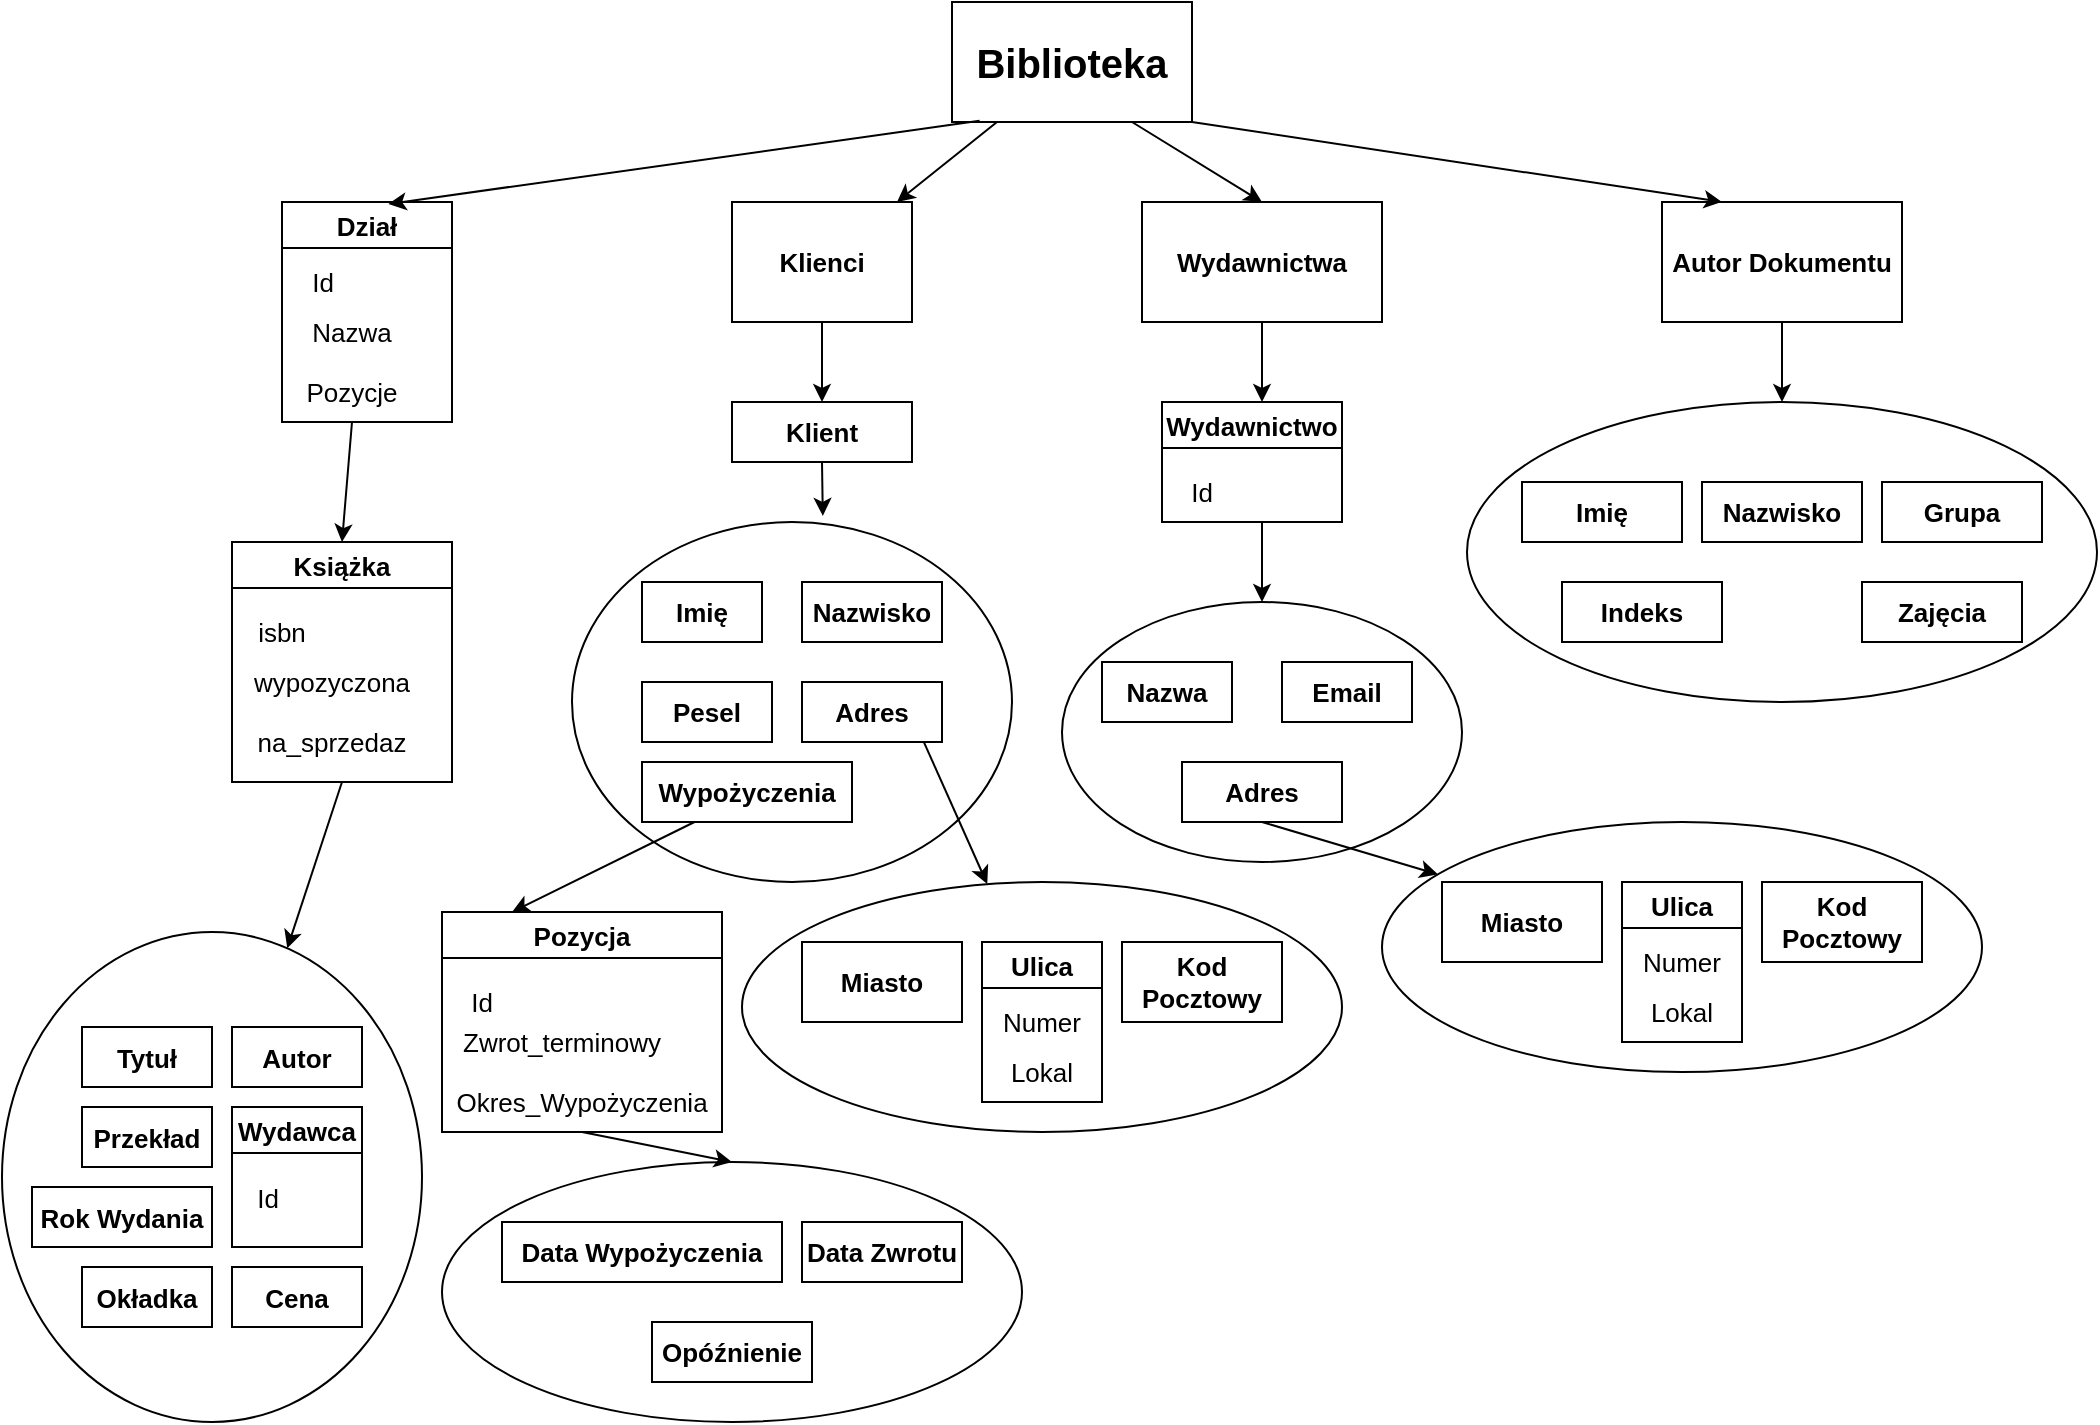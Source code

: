 <mxfile version="15.5.8" type="device"><diagram id="R2lEEEUBdFMjLlhIrx00" name="Page-1"><mxGraphModel dx="1888" dy="579" grid="1" gridSize="10" guides="1" tooltips="1" connect="1" arrows="1" fold="1" page="1" pageScale="1" pageWidth="850" pageHeight="1100" math="0" shadow="0" extFonts="Permanent Marker^https://fonts.googleapis.com/css?family=Permanent+Marker"><root><mxCell id="0"/><mxCell id="1" parent="0"/><mxCell id="2Wn6b35PhloxALT46xEk-96" value="" style="ellipse;whiteSpace=wrap;html=1;fontSize=13;" vertex="1" parent="1"><mxGeometry x="-110" y="475" width="210" height="245" as="geometry"/></mxCell><mxCell id="2Wn6b35PhloxALT46xEk-86" value="" style="ellipse;whiteSpace=wrap;html=1;fontSize=13;" vertex="1" parent="1"><mxGeometry x="110" y="590" width="290" height="130" as="geometry"/></mxCell><mxCell id="2Wn6b35PhloxALT46xEk-73" value="" style="ellipse;whiteSpace=wrap;html=1;fontSize=13;" vertex="1" parent="1"><mxGeometry x="260" y="450" width="300" height="125" as="geometry"/></mxCell><mxCell id="2Wn6b35PhloxALT46xEk-65" value="" style="ellipse;whiteSpace=wrap;html=1;fontSize=13;" vertex="1" parent="1"><mxGeometry x="175" y="270" width="220" height="180" as="geometry"/></mxCell><mxCell id="2Wn6b35PhloxALT46xEk-59" value="" style="ellipse;whiteSpace=wrap;html=1;fontSize=13;" vertex="1" parent="1"><mxGeometry x="580" y="420" width="300" height="125" as="geometry"/></mxCell><mxCell id="2Wn6b35PhloxALT46xEk-46" value="" style="ellipse;whiteSpace=wrap;html=1;fontSize=13;" vertex="1" parent="1"><mxGeometry x="420" y="310" width="200" height="130" as="geometry"/></mxCell><mxCell id="2Wn6b35PhloxALT46xEk-38" value="" style="ellipse;whiteSpace=wrap;html=1;fontSize=13;" vertex="1" parent="1"><mxGeometry x="622.5" y="210" width="315" height="150" as="geometry"/></mxCell><mxCell id="2Wn6b35PhloxALT46xEk-3" value="&lt;font style=&quot;font-size: 20px&quot;&gt;&lt;b&gt;Biblioteka&lt;/b&gt;&lt;/font&gt;" style="rounded=0;whiteSpace=wrap;html=1;" vertex="1" parent="1"><mxGeometry x="365" y="10" width="120" height="60" as="geometry"/></mxCell><mxCell id="2Wn6b35PhloxALT46xEk-4" value="Dział" style="swimlane;fontSize=13;fontStyle=1" vertex="1" parent="1"><mxGeometry x="30" y="110" width="85" height="110" as="geometry"/></mxCell><mxCell id="2Wn6b35PhloxALT46xEk-5" value="Id" style="text;html=1;align=center;verticalAlign=middle;resizable=0;points=[];autosize=1;strokeColor=none;fillColor=none;fontSize=13;" vertex="1" parent="2Wn6b35PhloxALT46xEk-4"><mxGeometry x="5" y="30" width="30" height="20" as="geometry"/></mxCell><mxCell id="2Wn6b35PhloxALT46xEk-6" value="Nazwa" style="text;html=1;strokeColor=none;fillColor=none;align=center;verticalAlign=middle;whiteSpace=wrap;rounded=0;fontSize=13;" vertex="1" parent="2Wn6b35PhloxALT46xEk-4"><mxGeometry x="5" y="50" width="60" height="30" as="geometry"/></mxCell><mxCell id="2Wn6b35PhloxALT46xEk-7" value="Pozycje" style="text;html=1;strokeColor=none;fillColor=none;align=center;verticalAlign=middle;whiteSpace=wrap;rounded=0;fontSize=13;" vertex="1" parent="2Wn6b35PhloxALT46xEk-4"><mxGeometry x="5" y="80" width="60" height="30" as="geometry"/></mxCell><mxCell id="2Wn6b35PhloxALT46xEk-9" value="" style="endArrow=classic;html=1;rounded=0;fontSize=13;exitX=0.115;exitY=0.99;exitDx=0;exitDy=0;exitPerimeter=0;entryX=0.626;entryY=0.009;entryDx=0;entryDy=0;entryPerimeter=0;" edge="1" parent="1" source="2Wn6b35PhloxALT46xEk-3" target="2Wn6b35PhloxALT46xEk-4"><mxGeometry width="50" height="50" relative="1" as="geometry"><mxPoint x="400" y="220" as="sourcePoint"/><mxPoint x="450" y="170" as="targetPoint"/></mxGeometry></mxCell><mxCell id="2Wn6b35PhloxALT46xEk-12" value="&lt;b&gt;Klienci&lt;/b&gt;" style="rounded=0;whiteSpace=wrap;html=1;fontSize=13;" vertex="1" parent="1"><mxGeometry x="255" y="110" width="90" height="60" as="geometry"/></mxCell><mxCell id="2Wn6b35PhloxALT46xEk-13" value="" style="endArrow=classic;html=1;rounded=0;fontSize=13;" edge="1" parent="1" source="2Wn6b35PhloxALT46xEk-3" target="2Wn6b35PhloxALT46xEk-12"><mxGeometry width="50" height="50" relative="1" as="geometry"><mxPoint x="400" y="220" as="sourcePoint"/><mxPoint x="450" y="170" as="targetPoint"/></mxGeometry></mxCell><mxCell id="2Wn6b35PhloxALT46xEk-16" value="&lt;b&gt;Imię&lt;/b&gt;" style="rounded=0;whiteSpace=wrap;html=1;fontSize=13;" vertex="1" parent="1"><mxGeometry x="210" y="300" width="60" height="30" as="geometry"/></mxCell><mxCell id="2Wn6b35PhloxALT46xEk-17" value="&lt;b&gt;Klient&lt;/b&gt;" style="rounded=0;whiteSpace=wrap;html=1;fontSize=13;" vertex="1" parent="1"><mxGeometry x="255" y="210" width="90" height="30" as="geometry"/></mxCell><mxCell id="2Wn6b35PhloxALT46xEk-18" value="&lt;b&gt;Wydawnictwa&lt;/b&gt;" style="rounded=0;whiteSpace=wrap;html=1;fontSize=13;" vertex="1" parent="1"><mxGeometry x="460" y="110" width="120" height="60" as="geometry"/></mxCell><mxCell id="2Wn6b35PhloxALT46xEk-20" value="&lt;b&gt;Autor Dokumentu&lt;/b&gt;" style="rounded=0;whiteSpace=wrap;html=1;fontSize=13;" vertex="1" parent="1"><mxGeometry x="720" y="110" width="120" height="60" as="geometry"/></mxCell><mxCell id="2Wn6b35PhloxALT46xEk-21" value="" style="endArrow=classic;html=1;rounded=0;fontSize=13;exitX=0.5;exitY=1;exitDx=0;exitDy=0;entryX=0.5;entryY=0;entryDx=0;entryDy=0;" edge="1" parent="1" source="2Wn6b35PhloxALT46xEk-12" target="2Wn6b35PhloxALT46xEk-17"><mxGeometry width="50" height="50" relative="1" as="geometry"><mxPoint x="400" y="370" as="sourcePoint"/><mxPoint x="450" y="320" as="targetPoint"/></mxGeometry></mxCell><mxCell id="2Wn6b35PhloxALT46xEk-22" value="" style="endArrow=classic;html=1;rounded=0;fontSize=13;exitX=0.5;exitY=1;exitDx=0;exitDy=0;entryX=0.5;entryY=0;entryDx=0;entryDy=0;" edge="1" parent="1" source="2Wn6b35PhloxALT46xEk-18"><mxGeometry width="50" height="50" relative="1" as="geometry"><mxPoint x="400" y="270" as="sourcePoint"/><mxPoint x="520" y="210" as="targetPoint"/></mxGeometry></mxCell><mxCell id="2Wn6b35PhloxALT46xEk-23" value="Książka" style="swimlane;fontSize=13;startSize=23;" vertex="1" parent="1"><mxGeometry x="5" y="280" width="110" height="120" as="geometry"/></mxCell><mxCell id="2Wn6b35PhloxALT46xEk-24" value="isbn" style="text;html=1;strokeColor=none;fillColor=none;align=center;verticalAlign=middle;whiteSpace=wrap;rounded=0;fontSize=13;" vertex="1" parent="2Wn6b35PhloxALT46xEk-23"><mxGeometry y="30" width="50" height="30" as="geometry"/></mxCell><mxCell id="2Wn6b35PhloxALT46xEk-25" value="wypozyczona" style="text;html=1;strokeColor=none;fillColor=none;align=center;verticalAlign=middle;whiteSpace=wrap;rounded=0;fontSize=13;" vertex="1" parent="2Wn6b35PhloxALT46xEk-23"><mxGeometry x="20" y="55" width="60" height="30" as="geometry"/></mxCell><mxCell id="2Wn6b35PhloxALT46xEk-26" value="na_sprzedaz" style="text;html=1;strokeColor=none;fillColor=none;align=center;verticalAlign=middle;whiteSpace=wrap;rounded=0;fontSize=13;" vertex="1" parent="2Wn6b35PhloxALT46xEk-23"><mxGeometry x="20" y="85" width="60" height="30" as="geometry"/></mxCell><mxCell id="2Wn6b35PhloxALT46xEk-28" style="edgeStyle=orthogonalEdgeStyle;rounded=0;orthogonalLoop=1;jettySize=auto;html=1;exitX=0.5;exitY=1;exitDx=0;exitDy=0;fontSize=13;" edge="1" parent="1" source="2Wn6b35PhloxALT46xEk-16" target="2Wn6b35PhloxALT46xEk-16"><mxGeometry relative="1" as="geometry"/></mxCell><mxCell id="2Wn6b35PhloxALT46xEk-29" value="" style="endArrow=classic;html=1;rounded=0;fontSize=13;exitX=0.5;exitY=1;exitDx=0;exitDy=0;entryX=0.5;entryY=0;entryDx=0;entryDy=0;" edge="1" parent="1" source="2Wn6b35PhloxALT46xEk-7" target="2Wn6b35PhloxALT46xEk-23"><mxGeometry width="50" height="50" relative="1" as="geometry"><mxPoint x="250" y="261.8" as="sourcePoint"/><mxPoint x="-45.64" y="270.0" as="targetPoint"/></mxGeometry></mxCell><mxCell id="2Wn6b35PhloxALT46xEk-30" value="" style="endArrow=classic;html=1;rounded=0;fontSize=13;exitX=0.75;exitY=1;exitDx=0;exitDy=0;entryX=0.5;entryY=0;entryDx=0;entryDy=0;" edge="1" parent="1" source="2Wn6b35PhloxALT46xEk-3" target="2Wn6b35PhloxALT46xEk-18"><mxGeometry width="50" height="50" relative="1" as="geometry"><mxPoint x="400" y="270" as="sourcePoint"/><mxPoint x="450" y="220" as="targetPoint"/></mxGeometry></mxCell><mxCell id="2Wn6b35PhloxALT46xEk-31" value="" style="endArrow=classic;html=1;rounded=0;fontSize=13;exitX=1;exitY=1;exitDx=0;exitDy=0;entryX=0.25;entryY=0;entryDx=0;entryDy=0;" edge="1" parent="1" source="2Wn6b35PhloxALT46xEk-3" target="2Wn6b35PhloxALT46xEk-20"><mxGeometry width="50" height="50" relative="1" as="geometry"><mxPoint x="400" y="270" as="sourcePoint"/><mxPoint x="450" y="220" as="targetPoint"/></mxGeometry></mxCell><mxCell id="2Wn6b35PhloxALT46xEk-32" value="&lt;b&gt;Imię&lt;/b&gt;" style="rounded=0;whiteSpace=wrap;html=1;fontSize=13;" vertex="1" parent="1"><mxGeometry x="650" y="250" width="80" height="30" as="geometry"/></mxCell><mxCell id="2Wn6b35PhloxALT46xEk-33" value="&lt;b&gt;Nazwisko&lt;/b&gt;" style="rounded=0;whiteSpace=wrap;html=1;fontSize=13;" vertex="1" parent="1"><mxGeometry x="740" y="250" width="80" height="30" as="geometry"/></mxCell><mxCell id="2Wn6b35PhloxALT46xEk-34" value="&lt;b&gt;Indeks&lt;/b&gt;" style="rounded=0;whiteSpace=wrap;html=1;fontSize=13;" vertex="1" parent="1"><mxGeometry x="670" y="300" width="80" height="30" as="geometry"/></mxCell><mxCell id="2Wn6b35PhloxALT46xEk-35" value="&lt;b&gt;Grupa&lt;/b&gt;" style="rounded=0;whiteSpace=wrap;html=1;fontSize=13;" vertex="1" parent="1"><mxGeometry x="830" y="250" width="80" height="30" as="geometry"/></mxCell><mxCell id="2Wn6b35PhloxALT46xEk-37" value="&lt;b&gt;Zajęcia&lt;/b&gt;" style="rounded=0;whiteSpace=wrap;html=1;fontSize=13;" vertex="1" parent="1"><mxGeometry x="820" y="300" width="80" height="30" as="geometry"/></mxCell><mxCell id="2Wn6b35PhloxALT46xEk-40" value="" style="endArrow=classic;html=1;rounded=0;fontSize=13;exitX=0.5;exitY=1;exitDx=0;exitDy=0;" edge="1" parent="1" source="2Wn6b35PhloxALT46xEk-20" target="2Wn6b35PhloxALT46xEk-38"><mxGeometry width="50" height="50" relative="1" as="geometry"><mxPoint x="860" y="180" as="sourcePoint"/><mxPoint x="910" y="130" as="targetPoint"/></mxGeometry></mxCell><mxCell id="2Wn6b35PhloxALT46xEk-43" value="&lt;b&gt;Nazwa&lt;/b&gt;" style="rounded=0;whiteSpace=wrap;html=1;fontSize=13;" vertex="1" parent="1"><mxGeometry x="440" y="340" width="65" height="30" as="geometry"/></mxCell><mxCell id="2Wn6b35PhloxALT46xEk-44" value="&lt;b&gt;Email&lt;/b&gt;" style="rounded=0;whiteSpace=wrap;html=1;fontSize=13;" vertex="1" parent="1"><mxGeometry x="530" y="340" width="65" height="30" as="geometry"/></mxCell><mxCell id="2Wn6b35PhloxALT46xEk-45" value="&lt;b&gt;Adres&lt;/b&gt;" style="rounded=0;whiteSpace=wrap;html=1;fontSize=13;" vertex="1" parent="1"><mxGeometry x="480" y="390" width="80" height="30" as="geometry"/></mxCell><mxCell id="2Wn6b35PhloxALT46xEk-47" value="" style="endArrow=classic;html=1;rounded=0;fontSize=13;exitX=1;exitY=1;exitDx=0;exitDy=0;" edge="1" parent="1" source="2Wn6b35PhloxALT46xEk-50" target="2Wn6b35PhloxALT46xEk-46"><mxGeometry width="50" height="50" relative="1" as="geometry"><mxPoint x="520" y="280" as="sourcePoint"/><mxPoint x="450" y="360" as="targetPoint"/></mxGeometry></mxCell><mxCell id="2Wn6b35PhloxALT46xEk-48" value="" style="endArrow=classic;html=1;rounded=0;fontSize=13;exitX=0.5;exitY=1;exitDx=0;exitDy=0;" edge="1" parent="1" source="2Wn6b35PhloxALT46xEk-45" target="2Wn6b35PhloxALT46xEk-59"><mxGeometry width="50" height="50" relative="1" as="geometry"><mxPoint x="400" y="510" as="sourcePoint"/><mxPoint x="520" y="500" as="targetPoint"/></mxGeometry></mxCell><mxCell id="2Wn6b35PhloxALT46xEk-49" value="Wydawnictwo" style="swimlane;fontSize=13;" vertex="1" parent="1"><mxGeometry x="470" y="210" width="90" height="60" as="geometry"/></mxCell><mxCell id="2Wn6b35PhloxALT46xEk-50" value="Id" style="text;html=1;strokeColor=none;fillColor=none;align=center;verticalAlign=middle;whiteSpace=wrap;rounded=0;fontSize=13;" vertex="1" parent="2Wn6b35PhloxALT46xEk-49"><mxGeometry x="-10" y="30" width="60" height="30" as="geometry"/></mxCell><mxCell id="2Wn6b35PhloxALT46xEk-51" style="edgeStyle=orthogonalEdgeStyle;rounded=0;orthogonalLoop=1;jettySize=auto;html=1;exitX=0.5;exitY=1;exitDx=0;exitDy=0;fontSize=13;" edge="1" parent="2Wn6b35PhloxALT46xEk-49" source="2Wn6b35PhloxALT46xEk-50" target="2Wn6b35PhloxALT46xEk-50"><mxGeometry relative="1" as="geometry"/></mxCell><mxCell id="2Wn6b35PhloxALT46xEk-52" style="edgeStyle=orthogonalEdgeStyle;rounded=0;orthogonalLoop=1;jettySize=auto;html=1;exitX=0.5;exitY=1;exitDx=0;exitDy=0;fontSize=13;" edge="1" parent="1" source="2Wn6b35PhloxALT46xEk-46" target="2Wn6b35PhloxALT46xEk-46"><mxGeometry relative="1" as="geometry"/></mxCell><mxCell id="2Wn6b35PhloxALT46xEk-53" value="&lt;b&gt;Miasto&lt;/b&gt;" style="rounded=0;whiteSpace=wrap;html=1;fontSize=13;" vertex="1" parent="1"><mxGeometry x="610" y="450" width="80" height="40" as="geometry"/></mxCell><mxCell id="2Wn6b35PhloxALT46xEk-54" value="&lt;b&gt;Kod Pocztowy&lt;/b&gt;" style="rounded=0;whiteSpace=wrap;html=1;fontSize=13;" vertex="1" parent="1"><mxGeometry x="770" y="450" width="80" height="40" as="geometry"/></mxCell><mxCell id="2Wn6b35PhloxALT46xEk-55" value="Ulica" style="swimlane;fontSize=13;startSize=23;" vertex="1" parent="1"><mxGeometry x="700" y="450" width="60" height="80" as="geometry"/></mxCell><mxCell id="2Wn6b35PhloxALT46xEk-56" value="Numer" style="text;html=1;strokeColor=none;fillColor=none;align=center;verticalAlign=middle;whiteSpace=wrap;rounded=0;fontSize=13;" vertex="1" parent="2Wn6b35PhloxALT46xEk-55"><mxGeometry y="25" width="60" height="30" as="geometry"/></mxCell><mxCell id="2Wn6b35PhloxALT46xEk-58" value="Lokal" style="text;html=1;strokeColor=none;fillColor=none;align=center;verticalAlign=middle;whiteSpace=wrap;rounded=0;fontSize=13;" vertex="1" parent="2Wn6b35PhloxALT46xEk-55"><mxGeometry y="50" width="60" height="30" as="geometry"/></mxCell><mxCell id="2Wn6b35PhloxALT46xEk-60" value="&lt;b&gt;Nazwisko&lt;/b&gt;" style="rounded=0;whiteSpace=wrap;html=1;fontSize=13;" vertex="1" parent="1"><mxGeometry x="290" y="300" width="70" height="30" as="geometry"/></mxCell><mxCell id="2Wn6b35PhloxALT46xEk-61" value="&lt;b&gt;Pesel&lt;/b&gt;" style="rounded=0;whiteSpace=wrap;html=1;fontSize=13;" vertex="1" parent="1"><mxGeometry x="210" y="350" width="65" height="30" as="geometry"/></mxCell><mxCell id="2Wn6b35PhloxALT46xEk-62" value="&lt;b&gt;Adres&lt;/b&gt;" style="rounded=0;whiteSpace=wrap;html=1;fontSize=13;" vertex="1" parent="1"><mxGeometry x="290" y="350" width="70" height="30" as="geometry"/></mxCell><mxCell id="2Wn6b35PhloxALT46xEk-66" value="&lt;b&gt;Wypożyczenia&lt;/b&gt;" style="rounded=0;whiteSpace=wrap;html=1;fontSize=13;" vertex="1" parent="1"><mxGeometry x="210" y="390" width="105" height="30" as="geometry"/></mxCell><mxCell id="2Wn6b35PhloxALT46xEk-67" style="edgeStyle=orthogonalEdgeStyle;rounded=0;orthogonalLoop=1;jettySize=auto;html=1;exitX=0.5;exitY=1;exitDx=0;exitDy=0;fontSize=13;" edge="1" parent="1" source="2Wn6b35PhloxALT46xEk-66" target="2Wn6b35PhloxALT46xEk-66"><mxGeometry relative="1" as="geometry"/></mxCell><mxCell id="2Wn6b35PhloxALT46xEk-68" value="&lt;b&gt;Miasto&lt;/b&gt;" style="rounded=0;whiteSpace=wrap;html=1;fontSize=13;" vertex="1" parent="1"><mxGeometry x="290" y="480" width="80" height="40" as="geometry"/></mxCell><mxCell id="2Wn6b35PhloxALT46xEk-69" value="&lt;b&gt;Kod Pocztowy&lt;/b&gt;" style="rounded=0;whiteSpace=wrap;html=1;fontSize=13;" vertex="1" parent="1"><mxGeometry x="450" y="480" width="80" height="40" as="geometry"/></mxCell><mxCell id="2Wn6b35PhloxALT46xEk-70" value="Ulica" style="swimlane;fontSize=13;startSize=23;" vertex="1" parent="1"><mxGeometry x="380" y="480" width="60" height="80" as="geometry"/></mxCell><mxCell id="2Wn6b35PhloxALT46xEk-71" value="Numer" style="text;html=1;strokeColor=none;fillColor=none;align=center;verticalAlign=middle;whiteSpace=wrap;rounded=0;fontSize=13;" vertex="1" parent="2Wn6b35PhloxALT46xEk-70"><mxGeometry y="25" width="60" height="30" as="geometry"/></mxCell><mxCell id="2Wn6b35PhloxALT46xEk-72" value="Lokal" style="text;html=1;strokeColor=none;fillColor=none;align=center;verticalAlign=middle;whiteSpace=wrap;rounded=0;fontSize=13;" vertex="1" parent="2Wn6b35PhloxALT46xEk-70"><mxGeometry y="50" width="60" height="30" as="geometry"/></mxCell><mxCell id="2Wn6b35PhloxALT46xEk-74" value="" style="endArrow=classic;html=1;rounded=0;fontSize=13;exitX=0.869;exitY=0.993;exitDx=0;exitDy=0;exitPerimeter=0;" edge="1" parent="1" source="2Wn6b35PhloxALT46xEk-62" target="2Wn6b35PhloxALT46xEk-73"><mxGeometry width="50" height="50" relative="1" as="geometry"><mxPoint x="400" y="460" as="sourcePoint"/><mxPoint x="450" y="410" as="targetPoint"/></mxGeometry></mxCell><mxCell id="2Wn6b35PhloxALT46xEk-75" value="" style="endArrow=classic;html=1;rounded=0;fontSize=13;exitX=0.5;exitY=1;exitDx=0;exitDy=0;entryX=0.57;entryY=-0.017;entryDx=0;entryDy=0;entryPerimeter=0;" edge="1" parent="1" source="2Wn6b35PhloxALT46xEk-17" target="2Wn6b35PhloxALT46xEk-65"><mxGeometry width="50" height="50" relative="1" as="geometry"><mxPoint x="400" y="360" as="sourcePoint"/><mxPoint x="310" y="280" as="targetPoint"/></mxGeometry></mxCell><mxCell id="2Wn6b35PhloxALT46xEk-76" value="Pozycja" style="swimlane;fontSize=13;" vertex="1" parent="1"><mxGeometry x="110" y="465" width="140" height="110" as="geometry"/></mxCell><mxCell id="2Wn6b35PhloxALT46xEk-77" value="Id" style="text;html=1;strokeColor=none;fillColor=none;align=center;verticalAlign=middle;whiteSpace=wrap;rounded=0;fontSize=13;" vertex="1" parent="2Wn6b35PhloxALT46xEk-76"><mxGeometry x="-10" y="30" width="60" height="30" as="geometry"/></mxCell><mxCell id="2Wn6b35PhloxALT46xEk-78" value="Zwrot_terminowy" style="text;html=1;strokeColor=none;fillColor=none;align=center;verticalAlign=middle;whiteSpace=wrap;rounded=0;fontSize=13;" vertex="1" parent="2Wn6b35PhloxALT46xEk-76"><mxGeometry x="30" y="50" width="60" height="30" as="geometry"/></mxCell><mxCell id="2Wn6b35PhloxALT46xEk-79" value="Okres_Wypożyczenia" style="text;html=1;strokeColor=none;fillColor=none;align=center;verticalAlign=middle;whiteSpace=wrap;rounded=0;fontSize=13;" vertex="1" parent="2Wn6b35PhloxALT46xEk-76"><mxGeometry x="40" y="80" width="60" height="30" as="geometry"/></mxCell><mxCell id="2Wn6b35PhloxALT46xEk-80" value="" style="endArrow=classic;html=1;rounded=0;fontSize=13;exitX=0.25;exitY=1;exitDx=0;exitDy=0;entryX=0.25;entryY=0;entryDx=0;entryDy=0;" edge="1" parent="1" source="2Wn6b35PhloxALT46xEk-66" target="2Wn6b35PhloxALT46xEk-76"><mxGeometry width="50" height="50" relative="1" as="geometry"><mxPoint x="400" y="560" as="sourcePoint"/><mxPoint x="450" y="510" as="targetPoint"/></mxGeometry></mxCell><mxCell id="2Wn6b35PhloxALT46xEk-82" value="&lt;b&gt;Data Wypożyczenia&lt;/b&gt;" style="rounded=0;whiteSpace=wrap;html=1;fontSize=13;" vertex="1" parent="1"><mxGeometry x="140" y="620" width="140" height="30" as="geometry"/></mxCell><mxCell id="2Wn6b35PhloxALT46xEk-83" value="&lt;b&gt;Data Zwrotu&lt;/b&gt;" style="rounded=0;whiteSpace=wrap;html=1;fontSize=13;" vertex="1" parent="1"><mxGeometry x="290" y="620" width="80" height="30" as="geometry"/></mxCell><mxCell id="2Wn6b35PhloxALT46xEk-84" value="&lt;b&gt;Opóźnienie&lt;/b&gt;" style="rounded=0;whiteSpace=wrap;html=1;fontSize=13;" vertex="1" parent="1"><mxGeometry x="215" y="670" width="80" height="30" as="geometry"/></mxCell><mxCell id="2Wn6b35PhloxALT46xEk-87" value="" style="endArrow=classic;html=1;rounded=0;fontSize=13;exitX=0.5;exitY=1;exitDx=0;exitDy=0;entryX=0.5;entryY=0;entryDx=0;entryDy=0;" edge="1" parent="1" source="2Wn6b35PhloxALT46xEk-79" target="2Wn6b35PhloxALT46xEk-86"><mxGeometry width="50" height="50" relative="1" as="geometry"><mxPoint x="400" y="440" as="sourcePoint"/><mxPoint x="450" y="390" as="targetPoint"/></mxGeometry></mxCell><mxCell id="2Wn6b35PhloxALT46xEk-88" value="&lt;b&gt;Tytuł&lt;/b&gt;" style="rounded=0;whiteSpace=wrap;html=1;fontSize=13;" vertex="1" parent="1"><mxGeometry x="-70" y="522.5" width="65" height="30" as="geometry"/></mxCell><mxCell id="2Wn6b35PhloxALT46xEk-89" value="&lt;b&gt;Autor&lt;/b&gt;" style="rounded=0;whiteSpace=wrap;html=1;fontSize=13;" vertex="1" parent="1"><mxGeometry x="5" y="522.5" width="65" height="30" as="geometry"/></mxCell><mxCell id="2Wn6b35PhloxALT46xEk-90" value="&lt;b&gt;Przekład&lt;/b&gt;" style="rounded=0;whiteSpace=wrap;html=1;fontSize=13;" vertex="1" parent="1"><mxGeometry x="-70" y="562.5" width="65" height="30" as="geometry"/></mxCell><mxCell id="2Wn6b35PhloxALT46xEk-91" value="Wydawca" style="swimlane;fontSize=13;" vertex="1" parent="1"><mxGeometry x="5" y="562.5" width="65" height="70" as="geometry"/></mxCell><mxCell id="2Wn6b35PhloxALT46xEk-92" value="Id" style="text;html=1;strokeColor=none;fillColor=none;align=center;verticalAlign=middle;whiteSpace=wrap;rounded=0;fontSize=13;" vertex="1" parent="2Wn6b35PhloxALT46xEk-91"><mxGeometry x="-12.5" y="30" width="60" height="30" as="geometry"/></mxCell><mxCell id="2Wn6b35PhloxALT46xEk-93" value="&lt;b&gt;Rok Wydania&lt;/b&gt;" style="rounded=0;whiteSpace=wrap;html=1;fontSize=13;" vertex="1" parent="1"><mxGeometry x="-95" y="602.5" width="90" height="30" as="geometry"/></mxCell><mxCell id="2Wn6b35PhloxALT46xEk-94" value="&lt;b&gt;Okładka&lt;/b&gt;" style="rounded=0;whiteSpace=wrap;html=1;fontSize=13;" vertex="1" parent="1"><mxGeometry x="-70" y="642.5" width="65" height="30" as="geometry"/></mxCell><mxCell id="2Wn6b35PhloxALT46xEk-95" value="&lt;b&gt;Cena&lt;/b&gt;" style="rounded=0;whiteSpace=wrap;html=1;fontSize=13;" vertex="1" parent="1"><mxGeometry x="5" y="642.5" width="65" height="30" as="geometry"/></mxCell><mxCell id="2Wn6b35PhloxALT46xEk-97" value="" style="endArrow=classic;html=1;rounded=0;fontSize=13;exitX=0.5;exitY=1;exitDx=0;exitDy=0;" edge="1" parent="1" source="2Wn6b35PhloxALT46xEk-23" target="2Wn6b35PhloxALT46xEk-96"><mxGeometry width="50" height="50" relative="1" as="geometry"><mxPoint x="10" y="540" as="sourcePoint"/><mxPoint x="60" y="490" as="targetPoint"/></mxGeometry></mxCell></root></mxGraphModel></diagram></mxfile>